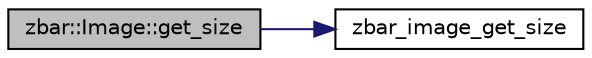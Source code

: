 digraph G
{
  edge [fontname="Helvetica",fontsize="10",labelfontname="Helvetica",labelfontsize="10"];
  node [fontname="Helvetica",fontsize="10",shape=record];
  rankdir=LR;
  Node1 [label="zbar::Image::get_size",height=0.2,width=0.4,color="black", fillcolor="grey75", style="filled" fontcolor="black"];
  Node1 -> Node2 [color="midnightblue",fontsize="10",style="solid"];
  Node2 [label="zbar_image_get_size",height=0.2,width=0.4,color="black", fillcolor="white", style="filled",URL="$zbar_8h.html#ae8e30211b23fc861b0a69c260d7505b1"];
}
